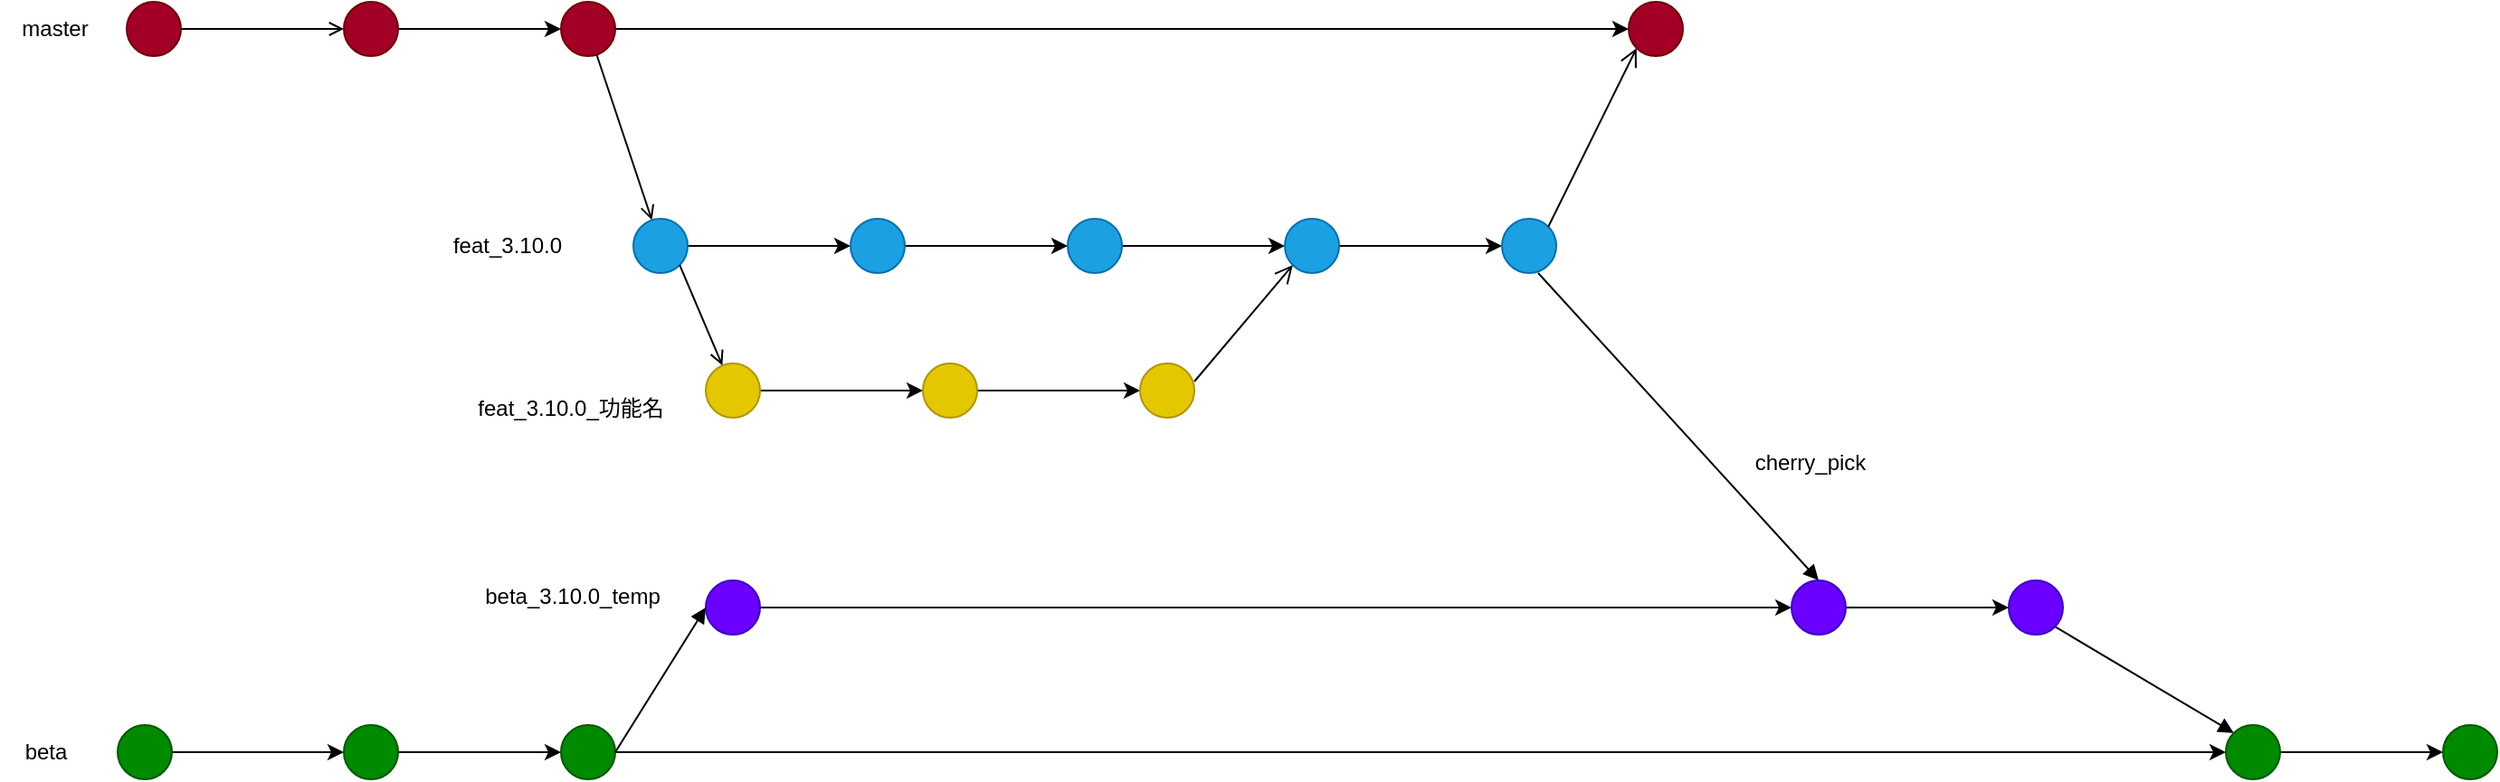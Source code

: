 <mxfile version="20.1.2" type="github">
  <diagram id="fiYvsRGj-Ckr7f4Zjicw" name="第 1 页">
    <mxGraphModel dx="1277" dy="841" grid="1" gridSize="10" guides="1" tooltips="1" connect="1" arrows="1" fold="1" page="0" pageScale="1" pageWidth="827" pageHeight="1169" math="0" shadow="0">
      <root>
        <mxCell id="0" />
        <mxCell id="1" parent="0" />
        <mxCell id="VEH-wnkZeilU0OfuMu5A-3" value="" style="ellipse;html=1;fillColor=#a20025;strokeColor=#6F0000;fontColor=#ffffff;" vertex="1" parent="1">
          <mxGeometry x="250" y="290" width="30" height="30" as="geometry" />
        </mxCell>
        <mxCell id="VEH-wnkZeilU0OfuMu5A-4" value="" style="endArrow=open;html=1;rounded=0;align=center;verticalAlign=top;endFill=0;labelBackgroundColor=none;endSize=6;" edge="1" source="VEH-wnkZeilU0OfuMu5A-3" parent="1" target="VEH-wnkZeilU0OfuMu5A-5">
          <mxGeometry relative="1" as="geometry">
            <mxPoint x="460" y="300" as="targetPoint" />
          </mxGeometry>
        </mxCell>
        <mxCell id="VEH-wnkZeilU0OfuMu5A-10" style="edgeStyle=orthogonalEdgeStyle;rounded=0;orthogonalLoop=1;jettySize=auto;html=1;entryX=0;entryY=0.5;entryDx=0;entryDy=0;" edge="1" parent="1" source="VEH-wnkZeilU0OfuMu5A-5" target="VEH-wnkZeilU0OfuMu5A-8">
          <mxGeometry relative="1" as="geometry" />
        </mxCell>
        <mxCell id="VEH-wnkZeilU0OfuMu5A-5" value="" style="ellipse;html=1;fillColor=#a20025;fontColor=#ffffff;strokeColor=#6F0000;" vertex="1" parent="1">
          <mxGeometry x="370" y="290" width="30" height="30" as="geometry" />
        </mxCell>
        <mxCell id="VEH-wnkZeilU0OfuMu5A-7" value="master" style="text;html=1;align=center;verticalAlign=middle;resizable=0;points=[];autosize=1;strokeColor=none;fillColor=none;" vertex="1" parent="1">
          <mxGeometry x="180" y="290" width="60" height="30" as="geometry" />
        </mxCell>
        <mxCell id="VEH-wnkZeilU0OfuMu5A-42" value="" style="edgeStyle=orthogonalEdgeStyle;rounded=0;orthogonalLoop=1;jettySize=auto;html=1;" edge="1" parent="1" source="VEH-wnkZeilU0OfuMu5A-8" target="VEH-wnkZeilU0OfuMu5A-41">
          <mxGeometry relative="1" as="geometry" />
        </mxCell>
        <mxCell id="VEH-wnkZeilU0OfuMu5A-8" value="" style="ellipse;html=1;fillColor=#a20025;fontColor=#ffffff;strokeColor=#6F0000;" vertex="1" parent="1">
          <mxGeometry x="490" y="290" width="30" height="30" as="geometry" />
        </mxCell>
        <mxCell id="VEH-wnkZeilU0OfuMu5A-9" value="" style="endArrow=open;html=1;rounded=0;align=center;verticalAlign=top;endFill=0;labelBackgroundColor=none;endSize=6;" edge="1" source="VEH-wnkZeilU0OfuMu5A-8" parent="1" target="VEH-wnkZeilU0OfuMu5A-11">
          <mxGeometry relative="1" as="geometry">
            <mxPoint x="520" y="305" as="targetPoint" />
          </mxGeometry>
        </mxCell>
        <mxCell id="VEH-wnkZeilU0OfuMu5A-19" value="" style="edgeStyle=orthogonalEdgeStyle;rounded=0;orthogonalLoop=1;jettySize=auto;html=1;" edge="1" parent="1" source="VEH-wnkZeilU0OfuMu5A-11" target="VEH-wnkZeilU0OfuMu5A-18">
          <mxGeometry relative="1" as="geometry" />
        </mxCell>
        <mxCell id="VEH-wnkZeilU0OfuMu5A-11" value="" style="ellipse;html=1;fillColor=#1ba1e2;fontColor=#ffffff;strokeColor=#006EAF;" vertex="1" parent="1">
          <mxGeometry x="530.0" y="410" width="30" height="30" as="geometry" />
        </mxCell>
        <mxCell id="VEH-wnkZeilU0OfuMu5A-13" value="feat_3.10.0" style="text;html=1;align=center;verticalAlign=middle;resizable=0;points=[];autosize=1;strokeColor=none;fillColor=none;" vertex="1" parent="1">
          <mxGeometry x="420" y="410" width="80" height="30" as="geometry" />
        </mxCell>
        <mxCell id="VEH-wnkZeilU0OfuMu5A-21" value="" style="edgeStyle=orthogonalEdgeStyle;rounded=0;orthogonalLoop=1;jettySize=auto;html=1;" edge="1" parent="1" source="VEH-wnkZeilU0OfuMu5A-18" target="VEH-wnkZeilU0OfuMu5A-20">
          <mxGeometry relative="1" as="geometry" />
        </mxCell>
        <mxCell id="VEH-wnkZeilU0OfuMu5A-18" value="" style="ellipse;html=1;fillColor=#1ba1e2;fontColor=#ffffff;strokeColor=#006EAF;" vertex="1" parent="1">
          <mxGeometry x="650.0" y="410" width="30" height="30" as="geometry" />
        </mxCell>
        <mxCell id="VEH-wnkZeilU0OfuMu5A-39" value="" style="edgeStyle=orthogonalEdgeStyle;rounded=0;orthogonalLoop=1;jettySize=auto;html=1;" edge="1" parent="1" source="VEH-wnkZeilU0OfuMu5A-20" target="VEH-wnkZeilU0OfuMu5A-38">
          <mxGeometry relative="1" as="geometry" />
        </mxCell>
        <mxCell id="VEH-wnkZeilU0OfuMu5A-20" value="" style="ellipse;html=1;fillColor=#1ba1e2;fontColor=#ffffff;strokeColor=#006EAF;" vertex="1" parent="1">
          <mxGeometry x="770.0" y="410" width="30" height="30" as="geometry" />
        </mxCell>
        <mxCell id="VEH-wnkZeilU0OfuMu5A-35" value="" style="edgeStyle=orthogonalEdgeStyle;rounded=0;orthogonalLoop=1;jettySize=auto;html=1;" edge="1" parent="1" source="VEH-wnkZeilU0OfuMu5A-31" target="VEH-wnkZeilU0OfuMu5A-34">
          <mxGeometry relative="1" as="geometry" />
        </mxCell>
        <mxCell id="VEH-wnkZeilU0OfuMu5A-31" value="" style="ellipse;html=1;fillColor=#e3c800;fontColor=#000000;strokeColor=#B09500;" vertex="1" parent="1">
          <mxGeometry x="570" y="490" width="30" height="30" as="geometry" />
        </mxCell>
        <mxCell id="VEH-wnkZeilU0OfuMu5A-32" value="" style="endArrow=open;html=1;rounded=0;align=center;verticalAlign=top;endFill=0;labelBackgroundColor=none;endSize=6;exitX=1;exitY=1;exitDx=0;exitDy=0;" edge="1" target="VEH-wnkZeilU0OfuMu5A-31" parent="1" source="VEH-wnkZeilU0OfuMu5A-11">
          <mxGeometry relative="1" as="geometry">
            <mxPoint x="560" y="450" as="sourcePoint" />
          </mxGeometry>
        </mxCell>
        <mxCell id="VEH-wnkZeilU0OfuMu5A-33" value="feat_3.10.0_功能名" style="text;html=1;align=center;verticalAlign=middle;resizable=0;points=[];autosize=1;strokeColor=none;fillColor=none;" vertex="1" parent="1">
          <mxGeometry x="430" y="500" width="130" height="30" as="geometry" />
        </mxCell>
        <mxCell id="VEH-wnkZeilU0OfuMu5A-37" value="" style="edgeStyle=orthogonalEdgeStyle;rounded=0;orthogonalLoop=1;jettySize=auto;html=1;" edge="1" parent="1" source="VEH-wnkZeilU0OfuMu5A-34" target="VEH-wnkZeilU0OfuMu5A-36">
          <mxGeometry relative="1" as="geometry" />
        </mxCell>
        <mxCell id="VEH-wnkZeilU0OfuMu5A-34" value="" style="ellipse;html=1;fillColor=#e3c800;fontColor=#000000;strokeColor=#B09500;" vertex="1" parent="1">
          <mxGeometry x="690" y="490" width="30" height="30" as="geometry" />
        </mxCell>
        <mxCell id="VEH-wnkZeilU0OfuMu5A-36" value="" style="ellipse;html=1;fillColor=#e3c800;fontColor=#000000;strokeColor=#B09500;" vertex="1" parent="1">
          <mxGeometry x="810" y="490" width="30" height="30" as="geometry" />
        </mxCell>
        <mxCell id="VEH-wnkZeilU0OfuMu5A-44" value="" style="edgeStyle=orthogonalEdgeStyle;rounded=0;orthogonalLoop=1;jettySize=auto;html=1;" edge="1" parent="1" source="VEH-wnkZeilU0OfuMu5A-38" target="VEH-wnkZeilU0OfuMu5A-43">
          <mxGeometry relative="1" as="geometry" />
        </mxCell>
        <mxCell id="VEH-wnkZeilU0OfuMu5A-38" value="" style="ellipse;html=1;fillColor=#1ba1e2;fontColor=#ffffff;strokeColor=#006EAF;" vertex="1" parent="1">
          <mxGeometry x="890.0" y="410" width="30" height="30" as="geometry" />
        </mxCell>
        <mxCell id="VEH-wnkZeilU0OfuMu5A-40" value="" style="endArrow=open;startArrow=none;endFill=0;startFill=0;endSize=8;html=1;verticalAlign=bottom;labelBackgroundColor=none;strokeWidth=1;rounded=0;entryX=0;entryY=1;entryDx=0;entryDy=0;" edge="1" parent="1" target="VEH-wnkZeilU0OfuMu5A-38">
          <mxGeometry width="160" relative="1" as="geometry">
            <mxPoint x="840" y="500" as="sourcePoint" />
            <mxPoint x="950" y="489.17" as="targetPoint" />
          </mxGeometry>
        </mxCell>
        <mxCell id="VEH-wnkZeilU0OfuMu5A-41" value="" style="ellipse;html=1;fillColor=#a20025;fontColor=#ffffff;strokeColor=#6F0000;" vertex="1" parent="1">
          <mxGeometry x="1080" y="290" width="30" height="30" as="geometry" />
        </mxCell>
        <mxCell id="VEH-wnkZeilU0OfuMu5A-43" value="" style="ellipse;html=1;fillColor=#1ba1e2;fontColor=#ffffff;strokeColor=#006EAF;" vertex="1" parent="1">
          <mxGeometry x="1010.0" y="410" width="30" height="30" as="geometry" />
        </mxCell>
        <mxCell id="VEH-wnkZeilU0OfuMu5A-45" value="" style="endArrow=open;startArrow=none;endFill=0;startFill=0;endSize=8;html=1;verticalAlign=bottom;labelBackgroundColor=none;strokeWidth=1;rounded=0;exitX=1;exitY=0;exitDx=0;exitDy=0;entryX=0;entryY=1;entryDx=0;entryDy=0;" edge="1" parent="1" source="VEH-wnkZeilU0OfuMu5A-43" target="VEH-wnkZeilU0OfuMu5A-41">
          <mxGeometry width="160" relative="1" as="geometry">
            <mxPoint x="1010" y="390.0" as="sourcePoint" />
            <mxPoint x="1060" y="320" as="targetPoint" />
          </mxGeometry>
        </mxCell>
        <mxCell id="VEH-wnkZeilU0OfuMu5A-59" value="" style="edgeStyle=orthogonalEdgeStyle;rounded=0;orthogonalLoop=1;jettySize=auto;html=1;" edge="1" parent="1" source="VEH-wnkZeilU0OfuMu5A-55" target="VEH-wnkZeilU0OfuMu5A-58">
          <mxGeometry relative="1" as="geometry" />
        </mxCell>
        <mxCell id="VEH-wnkZeilU0OfuMu5A-55" value="" style="ellipse;html=1;fillColor=#008a00;fontColor=#ffffff;strokeColor=#005700;" vertex="1" parent="1">
          <mxGeometry x="245" y="690" width="30" height="30" as="geometry" />
        </mxCell>
        <mxCell id="VEH-wnkZeilU0OfuMu5A-57" value="beta" style="text;html=1;align=center;verticalAlign=middle;resizable=0;points=[];autosize=1;strokeColor=none;fillColor=none;" vertex="1" parent="1">
          <mxGeometry x="180" y="690" width="50" height="30" as="geometry" />
        </mxCell>
        <mxCell id="VEH-wnkZeilU0OfuMu5A-61" value="" style="edgeStyle=orthogonalEdgeStyle;rounded=0;orthogonalLoop=1;jettySize=auto;html=1;" edge="1" parent="1" source="VEH-wnkZeilU0OfuMu5A-58" target="VEH-wnkZeilU0OfuMu5A-60">
          <mxGeometry relative="1" as="geometry" />
        </mxCell>
        <mxCell id="VEH-wnkZeilU0OfuMu5A-58" value="" style="ellipse;html=1;fillColor=#008a00;fontColor=#ffffff;strokeColor=#005700;" vertex="1" parent="1">
          <mxGeometry x="370" y="690" width="30" height="30" as="geometry" />
        </mxCell>
        <mxCell id="VEH-wnkZeilU0OfuMu5A-105" value="" style="edgeStyle=orthogonalEdgeStyle;rounded=0;orthogonalLoop=1;jettySize=auto;html=1;" edge="1" parent="1" source="VEH-wnkZeilU0OfuMu5A-60" target="VEH-wnkZeilU0OfuMu5A-104">
          <mxGeometry relative="1" as="geometry" />
        </mxCell>
        <mxCell id="VEH-wnkZeilU0OfuMu5A-60" value="" style="ellipse;html=1;fillColor=#008a00;fontColor=#ffffff;strokeColor=#005700;direction=south;" vertex="1" parent="1">
          <mxGeometry x="490" y="690" width="30" height="30" as="geometry" />
        </mxCell>
        <mxCell id="VEH-wnkZeilU0OfuMu5A-71" value="" style="edgeStyle=orthogonalEdgeStyle;rounded=0;orthogonalLoop=1;jettySize=auto;html=1;entryX=0;entryY=0.5;entryDx=0;entryDy=0;" edge="1" parent="1" source="VEH-wnkZeilU0OfuMu5A-64" target="VEH-wnkZeilU0OfuMu5A-92">
          <mxGeometry relative="1" as="geometry">
            <mxPoint x="690" y="625.0" as="targetPoint" />
          </mxGeometry>
        </mxCell>
        <mxCell id="VEH-wnkZeilU0OfuMu5A-64" value="" style="ellipse;html=1;fillColor=#6a00ff;fontColor=#ffffff;strokeColor=#3700CC;" vertex="1" parent="1">
          <mxGeometry x="570" y="610" width="30" height="30" as="geometry" />
        </mxCell>
        <mxCell id="VEH-wnkZeilU0OfuMu5A-66" value="" style="html=1;verticalAlign=bottom;labelBackgroundColor=none;endArrow=block;endFill=1;rounded=0;exitX=0.5;exitY=0;exitDx=0;exitDy=0;entryX=0;entryY=0.5;entryDx=0;entryDy=0;" edge="1" parent="1" source="VEH-wnkZeilU0OfuMu5A-60" target="VEH-wnkZeilU0OfuMu5A-64">
          <mxGeometry width="160" relative="1" as="geometry">
            <mxPoint x="570" y="590" as="sourcePoint" />
            <mxPoint x="730" y="590" as="targetPoint" />
          </mxGeometry>
        </mxCell>
        <mxCell id="VEH-wnkZeilU0OfuMu5A-68" value="&lt;br&gt;beta_3.10.0_temp" style="text;html=1;align=center;verticalAlign=middle;resizable=0;points=[];autosize=1;strokeColor=none;fillColor=none;" vertex="1" parent="1">
          <mxGeometry x="438" y="590" width="115" height="41" as="geometry" />
        </mxCell>
        <mxCell id="VEH-wnkZeilU0OfuMu5A-81" value="" style="html=1;verticalAlign=bottom;labelBackgroundColor=none;endArrow=block;endFill=1;rounded=0;entryX=0.5;entryY=0;entryDx=0;entryDy=0;" edge="1" parent="1" target="VEH-wnkZeilU0OfuMu5A-92">
          <mxGeometry width="160" relative="1" as="geometry">
            <mxPoint x="1030" y="440" as="sourcePoint" />
            <mxPoint x="1130" y="520" as="targetPoint" />
          </mxGeometry>
        </mxCell>
        <mxCell id="VEH-wnkZeilU0OfuMu5A-83" value="cherry_pick" style="text;html=1;align=center;verticalAlign=middle;resizable=0;points=[];autosize=1;strokeColor=none;fillColor=none;" vertex="1" parent="1">
          <mxGeometry x="1140" y="530" width="80" height="30" as="geometry" />
        </mxCell>
        <mxCell id="VEH-wnkZeilU0OfuMu5A-96" value="" style="edgeStyle=orthogonalEdgeStyle;rounded=0;orthogonalLoop=1;jettySize=auto;html=1;" edge="1" parent="1" source="VEH-wnkZeilU0OfuMu5A-92" target="VEH-wnkZeilU0OfuMu5A-95">
          <mxGeometry relative="1" as="geometry" />
        </mxCell>
        <mxCell id="VEH-wnkZeilU0OfuMu5A-92" value="" style="ellipse;html=1;fillColor=#6a00ff;fontColor=#ffffff;strokeColor=#3700CC;" vertex="1" parent="1">
          <mxGeometry x="1170" y="610" width="30" height="30" as="geometry" />
        </mxCell>
        <mxCell id="VEH-wnkZeilU0OfuMu5A-94" value="" style="html=1;verticalAlign=bottom;labelBackgroundColor=none;endArrow=block;endFill=1;rounded=0;exitX=1;exitY=1;exitDx=0;exitDy=0;entryX=0;entryY=1;entryDx=0;entryDy=0;" edge="1" parent="1" source="VEH-wnkZeilU0OfuMu5A-95" target="VEH-wnkZeilU0OfuMu5A-104">
          <mxGeometry width="160" relative="1" as="geometry">
            <mxPoint x="1250" y="650" as="sourcePoint" />
            <mxPoint x="1420" y="700" as="targetPoint" />
          </mxGeometry>
        </mxCell>
        <mxCell id="VEH-wnkZeilU0OfuMu5A-95" value="" style="ellipse;html=1;fillColor=#6a00ff;fontColor=#ffffff;strokeColor=#3700CC;" vertex="1" parent="1">
          <mxGeometry x="1290" y="610" width="30" height="30" as="geometry" />
        </mxCell>
        <mxCell id="VEH-wnkZeilU0OfuMu5A-107" value="" style="edgeStyle=orthogonalEdgeStyle;rounded=0;orthogonalLoop=1;jettySize=auto;html=1;" edge="1" parent="1" source="VEH-wnkZeilU0OfuMu5A-104" target="VEH-wnkZeilU0OfuMu5A-106">
          <mxGeometry relative="1" as="geometry" />
        </mxCell>
        <mxCell id="VEH-wnkZeilU0OfuMu5A-104" value="" style="ellipse;html=1;fillColor=#008a00;fontColor=#ffffff;strokeColor=#005700;direction=south;" vertex="1" parent="1">
          <mxGeometry x="1410" y="690" width="30" height="30" as="geometry" />
        </mxCell>
        <mxCell id="VEH-wnkZeilU0OfuMu5A-106" value="" style="ellipse;html=1;fillColor=#008a00;fontColor=#ffffff;strokeColor=#005700;direction=south;" vertex="1" parent="1">
          <mxGeometry x="1530" y="690" width="30" height="30" as="geometry" />
        </mxCell>
      </root>
    </mxGraphModel>
  </diagram>
</mxfile>
